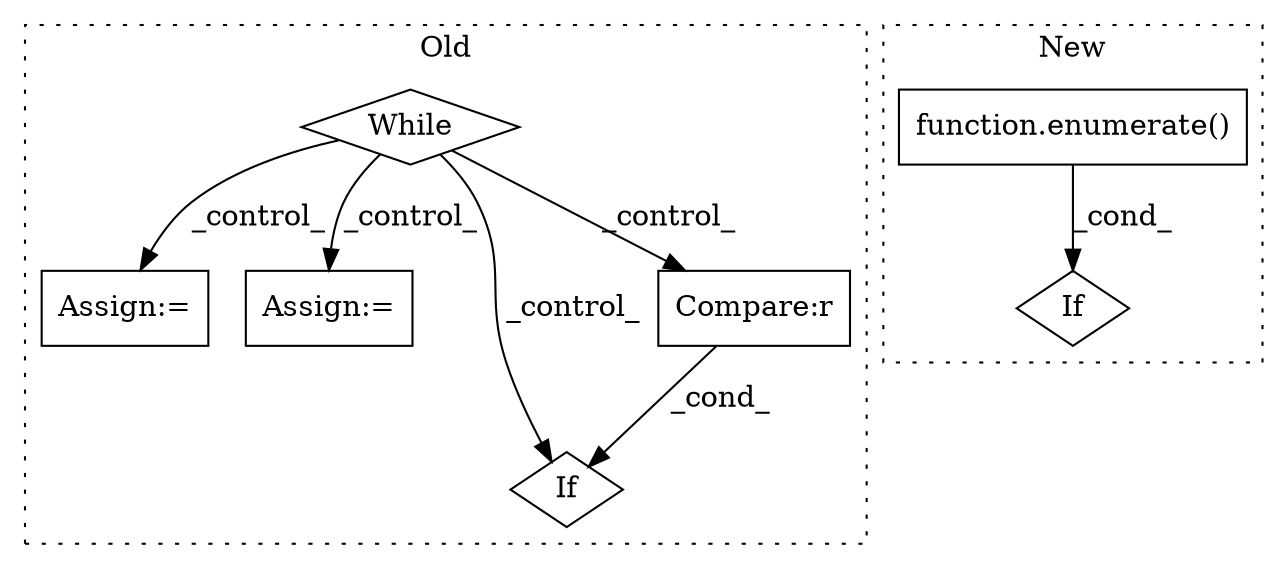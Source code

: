digraph G {
subgraph cluster0 {
1 [label="While" a="52" s="1840,1869" l="6,18" shape="diamond"];
3 [label="Assign:=" a="68" s="2381" l="3" shape="box"];
4 [label="Assign:=" a="68" s="1929" l="3" shape="box"];
6 [label="If" a="96" s="2003" l="3" shape="diamond"];
7 [label="Compare:r" a="40" s="2006" l="77" shape="box"];
label = "Old";
style="dotted";
}
subgraph cluster1 {
2 [label="function.enumerate()" a="75" s="1768,1789" l="10,1" shape="box"];
5 [label="If" a="96" s="1794" l="15" shape="diamond"];
label = "New";
style="dotted";
}
1 -> 7 [label="_control_"];
1 -> 4 [label="_control_"];
1 -> 3 [label="_control_"];
1 -> 6 [label="_control_"];
2 -> 5 [label="_cond_"];
7 -> 6 [label="_cond_"];
}